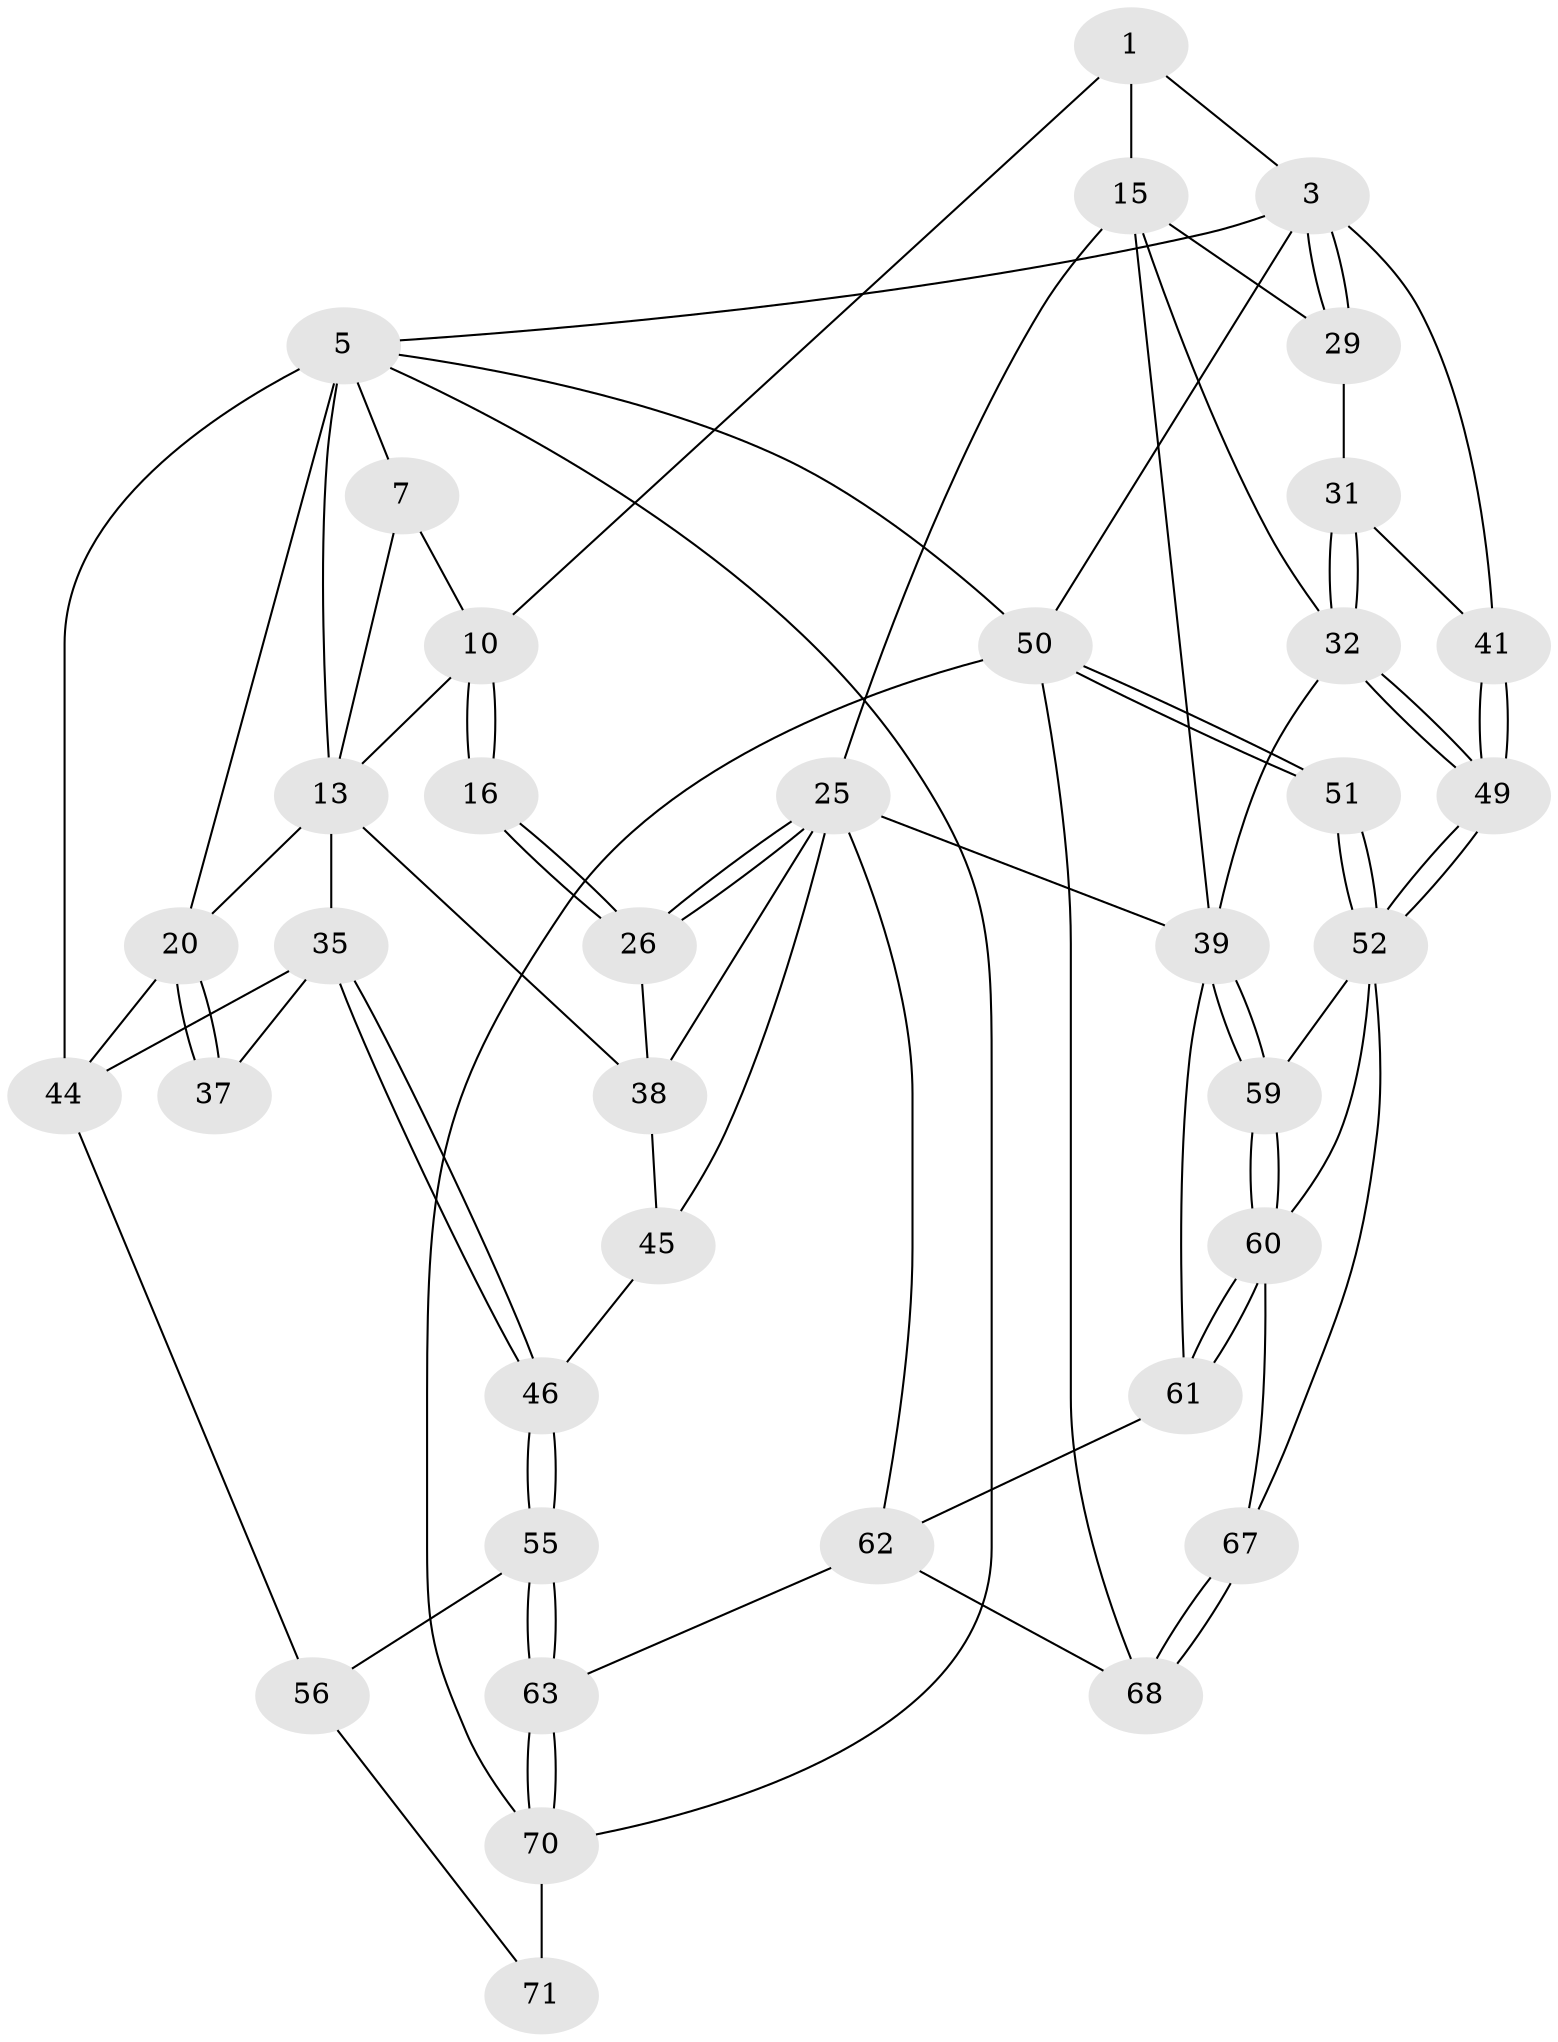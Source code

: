// original degree distribution, {3: 0.02702702702702703, 4: 0.22972972972972974, 6: 0.20270270270270271, 5: 0.5405405405405406}
// Generated by graph-tools (version 1.1) at 2025/28/03/15/25 16:28:09]
// undirected, 37 vertices, 87 edges
graph export_dot {
graph [start="1"]
  node [color=gray90,style=filled];
  1 [pos="+0.5757564465598216+0",super="+2+9"];
  3 [pos="+1+0",super="+4"];
  5 [pos="+0+0",super="+48+6"];
  7 [pos="+0.021256102092061926+0",super="+8"];
  10 [pos="+0.5704640375378983+0.1292545158401878",super="+11"];
  13 [pos="+0.26784027675543987+0.15428144098062074",super="+14+19"];
  15 [pos="+0.72374066481865+0.12585620589948374",super="+23"];
  16 [pos="+0.4992720643784681+0.2701363746691404"];
  20 [pos="+0.16268630100732226+0.28825773417443806",super="+21"];
  25 [pos="+0.643634130243862+0.430276360296928",super="+42"];
  26 [pos="+0.5374936634251553+0.37052695633405647"];
  29 [pos="+0.8998069681553277+0.25941494091868866"];
  31 [pos="+0.9429974068848966+0.31244021415147155"];
  32 [pos="+0.9242051041471966+0.49305908014932603",super="+33"];
  35 [pos="+0.24889147008434137+0.4723069372532631",super="+36"];
  37 [pos="+0.15205148712502878+0.4061028972006834"];
  38 [pos="+0.44504246529392516+0.40294104463894553",super="+43"];
  39 [pos="+0.7744342974339016+0.5032301159537332",super="+40"];
  41 [pos="+1+0.3375305690332356"];
  44 [pos="+0+0.6773872950390347",super="+47"];
  45 [pos="+0.36489522137713165+0.58895874092357"];
  46 [pos="+0.2952024439817516+0.580541065633582"];
  49 [pos="+1+0.5959980618221249"];
  50 [pos="+1+1",super="+72"];
  51 [pos="+1+0.9402145983988759"];
  52 [pos="+1+0.6263828607166907",super="+58"];
  55 [pos="+0.254322643700383+0.6991921433267924"];
  56 [pos="+0.24710608908128756+0.7082887206121724"];
  59 [pos="+0.8510190705668254+0.6523340993494064"];
  60 [pos="+0.8269043149941819+0.7285650624588459",super="+65"];
  61 [pos="+0.6918039656903188+0.7286769486146296"];
  62 [pos="+0.505518622759378+0.7371259503994194",super="+66"];
  63 [pos="+0.47865795501563746+0.7549217283189008"];
  67 [pos="+0.7924491911913061+0.9176288318147553"];
  68 [pos="+0.72024936113097+1"];
  70 [pos="+0.4262271796048633+0.8336834699729351",super="+73"];
  71 [pos="+0.3680178138689723+0.8638257034466011"];
  1 -- 3;
  1 -- 15 [weight=2];
  1 -- 10;
  3 -- 29;
  3 -- 29;
  3 -- 41;
  3 -- 50;
  3 -- 5;
  5 -- 50;
  5 -- 70;
  5 -- 44;
  5 -- 13;
  5 -- 7;
  5 -- 20 [weight=2];
  7 -- 13;
  7 -- 10;
  10 -- 16 [weight=2];
  10 -- 16;
  10 -- 13 [weight=2];
  13 -- 35;
  13 -- 20;
  13 -- 38;
  15 -- 32;
  15 -- 39;
  15 -- 25;
  15 -- 29;
  16 -- 26;
  16 -- 26;
  20 -- 37 [weight=2];
  20 -- 37;
  20 -- 44;
  25 -- 26;
  25 -- 26;
  25 -- 38;
  25 -- 45;
  25 -- 62;
  25 -- 39;
  26 -- 38;
  29 -- 31;
  31 -- 32;
  31 -- 32;
  31 -- 41;
  32 -- 49;
  32 -- 49;
  32 -- 39;
  35 -- 46;
  35 -- 46;
  35 -- 44;
  35 -- 37;
  38 -- 45;
  39 -- 59;
  39 -- 59;
  39 -- 61;
  41 -- 49;
  41 -- 49;
  44 -- 56;
  45 -- 46;
  46 -- 55;
  46 -- 55;
  49 -- 52;
  49 -- 52;
  50 -- 51;
  50 -- 51;
  50 -- 68;
  50 -- 70;
  51 -- 52 [weight=2];
  51 -- 52;
  52 -- 67;
  52 -- 59;
  52 -- 60;
  55 -- 56;
  55 -- 63;
  55 -- 63;
  56 -- 71;
  59 -- 60;
  59 -- 60;
  60 -- 61;
  60 -- 61;
  60 -- 67;
  61 -- 62;
  62 -- 63;
  62 -- 68;
  63 -- 70;
  63 -- 70;
  67 -- 68;
  67 -- 68;
  70 -- 71 [weight=2];
}
